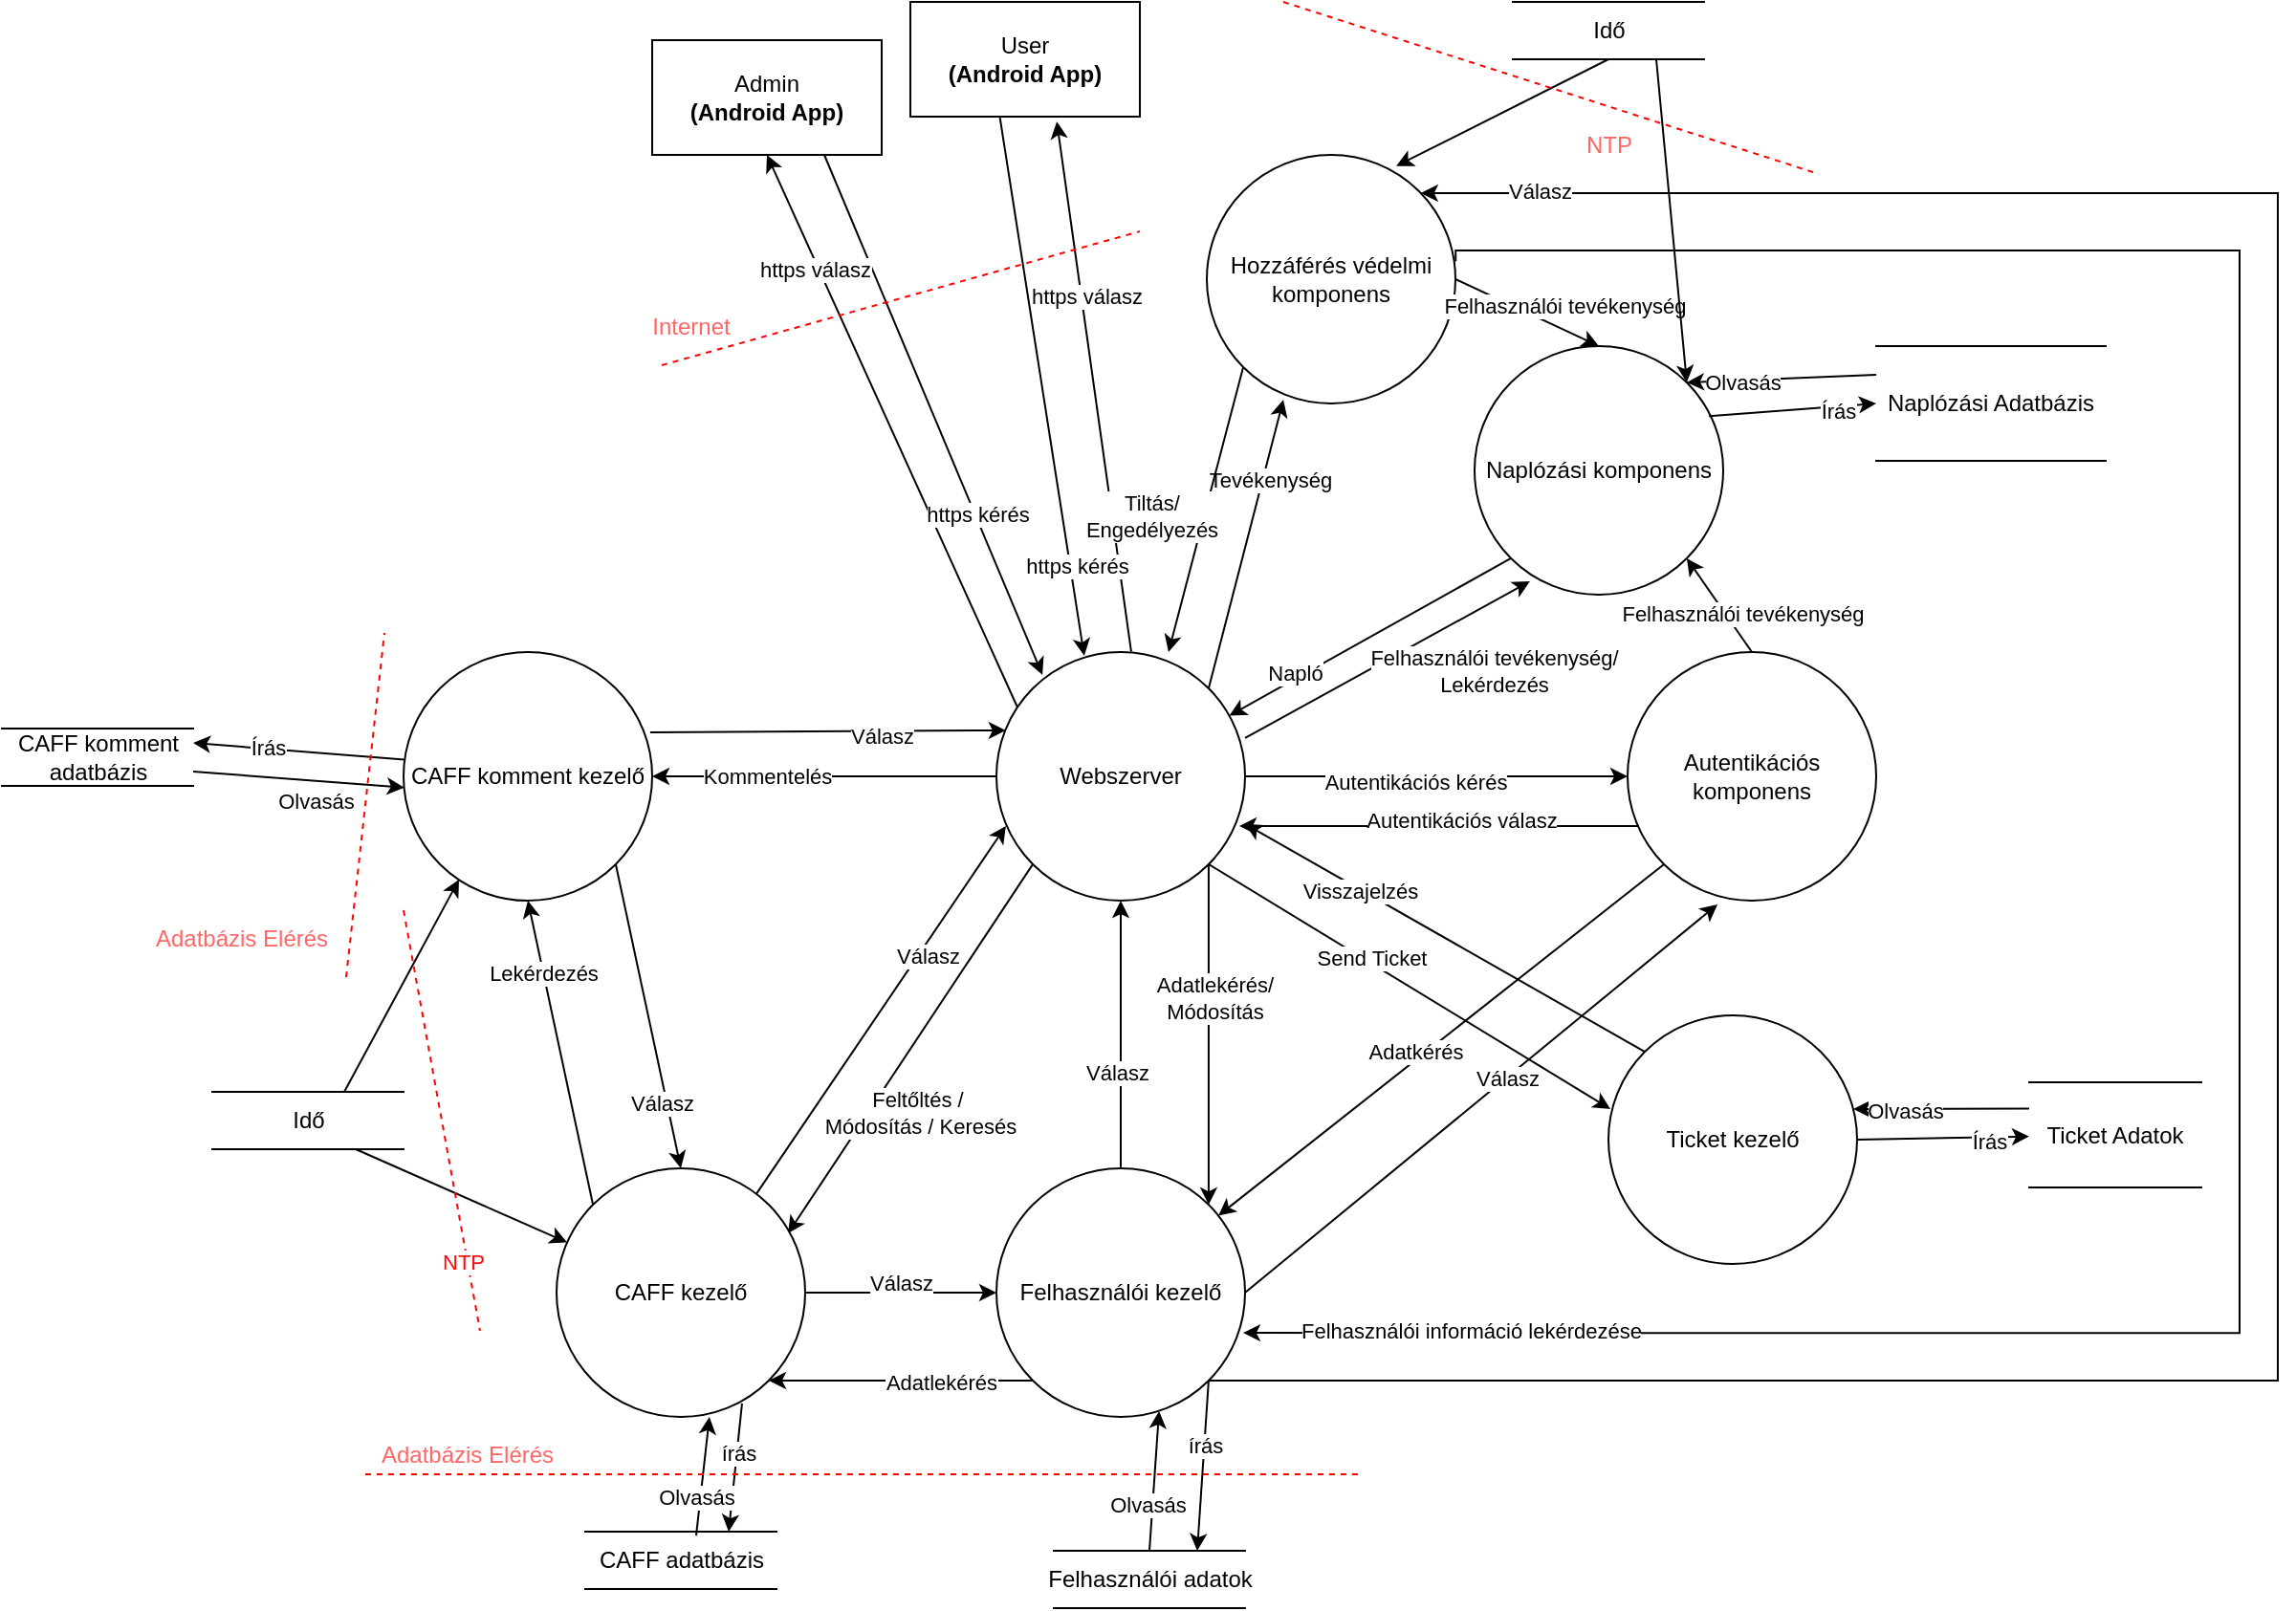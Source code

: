 <mxfile version="15.4.0" type="device"><diagram id="IFBYuZUNPcjfWti_WkDj" name="Page-1"><mxGraphModel dx="2128" dy="948" grid="1" gridSize="10" guides="1" tooltips="1" connect="1" arrows="1" fold="1" page="1" pageScale="1" pageWidth="850" pageHeight="1100" math="0" shadow="0"><root><mxCell id="0"/><mxCell id="1" parent="0"/><mxCell id="J7JNrw2_By-zTshvyxj5-1" style="edgeStyle=orthogonalEdgeStyle;rounded=0;orthogonalLoop=1;jettySize=auto;html=1;entryX=0.992;entryY=0.662;entryDx=0;entryDy=0;entryPerimeter=0;exitX=1.001;exitY=0.428;exitDx=0;exitDy=0;exitPerimeter=0;" parent="1" source="QOVZkxI64tLgVwKB824h-53" target="QOVZkxI64tLgVwKB824h-16" edge="1"><mxGeometry relative="1" as="geometry"><Array as="points"><mxPoint x="610" y="170"/><mxPoint x="1020" y="170"/><mxPoint x="1020" y="736"/></Array></mxGeometry></mxCell><mxCell id="J7JNrw2_By-zTshvyxj5-2" value="Felhasználói információ lekérdezése" style="edgeLabel;html=1;align=center;verticalAlign=middle;resizable=0;points=[];" parent="J7JNrw2_By-zTshvyxj5-1" vertex="1" connectable="0"><mxGeometry x="0.89" y="-1" relative="1" as="geometry"><mxPoint x="36" as="offset"/></mxGeometry></mxCell><mxCell id="QOVZkxI64tLgVwKB824h-53" value="Hozzáférés védelmi komponens" style="ellipse;whiteSpace=wrap;html=1;aspect=fixed;" parent="1" vertex="1"><mxGeometry x="480" y="120" width="130" height="130" as="geometry"/></mxCell><mxCell id="QOVZkxI64tLgVwKB824h-3" style="rounded=0;orthogonalLoop=1;jettySize=auto;html=1;exitX=0.39;exitY=1.005;exitDx=0;exitDy=0;exitPerimeter=0;entryX=0.353;entryY=0.015;entryDx=0;entryDy=0;entryPerimeter=0;" parent="1" source="QOVZkxI64tLgVwKB824h-2" target="QOVZkxI64tLgVwKB824h-1" edge="1"><mxGeometry relative="1" as="geometry"><mxPoint x="350" y="270" as="targetPoint"/></mxGeometry></mxCell><mxCell id="QOVZkxI64tLgVwKB824h-12" style="edgeStyle=none;rounded=0;orthogonalLoop=1;jettySize=auto;html=1;exitX=1;exitY=0.5;exitDx=0;exitDy=0;entryX=0;entryY=0.5;entryDx=0;entryDy=0;" parent="1" source="QOVZkxI64tLgVwKB824h-1" target="QOVZkxI64tLgVwKB824h-11" edge="1"><mxGeometry relative="1" as="geometry"/></mxCell><mxCell id="QOVZkxI64tLgVwKB824h-13" value="Autentikációs kérés" style="edgeLabel;html=1;align=center;verticalAlign=middle;resizable=0;points=[];" parent="QOVZkxI64tLgVwKB824h-12" vertex="1" connectable="0"><mxGeometry x="-0.109" y="-3" relative="1" as="geometry"><mxPoint as="offset"/></mxGeometry></mxCell><mxCell id="QOVZkxI64tLgVwKB824h-22" style="edgeStyle=none;rounded=0;orthogonalLoop=1;jettySize=auto;html=1;exitX=1;exitY=1;exitDx=0;exitDy=0;entryX=1;entryY=0;entryDx=0;entryDy=0;" parent="1" source="QOVZkxI64tLgVwKB824h-1" target="QOVZkxI64tLgVwKB824h-16" edge="1"><mxGeometry relative="1" as="geometry"/></mxCell><mxCell id="QOVZkxI64tLgVwKB824h-23" value="Adatlekérés/&lt;br&gt;Módosítás" style="edgeLabel;html=1;align=center;verticalAlign=middle;resizable=0;points=[];" parent="QOVZkxI64tLgVwKB824h-22" vertex="1" connectable="0"><mxGeometry x="-0.213" y="3" relative="1" as="geometry"><mxPoint as="offset"/></mxGeometry></mxCell><mxCell id="QOVZkxI64tLgVwKB824h-41" style="edgeStyle=none;rounded=0;orthogonalLoop=1;jettySize=auto;html=1;exitX=0;exitY=1;exitDx=0;exitDy=0;entryX=0.931;entryY=0.262;entryDx=0;entryDy=0;entryPerimeter=0;" parent="1" source="QOVZkxI64tLgVwKB824h-1" target="QOVZkxI64tLgVwKB824h-31" edge="1"><mxGeometry relative="1" as="geometry"/></mxCell><mxCell id="QOVZkxI64tLgVwKB824h-42" value="Feltőltés /&amp;nbsp;&lt;br&gt;Módosítás / Keresés" style="edgeLabel;html=1;align=center;verticalAlign=middle;resizable=0;points=[];" parent="QOVZkxI64tLgVwKB824h-41" vertex="1" connectable="0"><mxGeometry x="0.204" y="1" relative="1" as="geometry"><mxPoint x="17" y="13" as="offset"/></mxGeometry></mxCell><mxCell id="QOVZkxI64tLgVwKB824h-49" style="edgeStyle=none;rounded=0;orthogonalLoop=1;jettySize=auto;html=1;exitX=0;exitY=0.5;exitDx=0;exitDy=0;entryX=1;entryY=0.5;entryDx=0;entryDy=0;" parent="1" source="QOVZkxI64tLgVwKB824h-1" target="QOVZkxI64tLgVwKB824h-17" edge="1"><mxGeometry relative="1" as="geometry"/></mxCell><mxCell id="QOVZkxI64tLgVwKB824h-50" value="Kommentelés" style="edgeLabel;html=1;align=center;verticalAlign=middle;resizable=0;points=[];" parent="QOVZkxI64tLgVwKB824h-49" vertex="1" connectable="0"><mxGeometry x="0.489" relative="1" as="geometry"><mxPoint x="14" as="offset"/></mxGeometry></mxCell><mxCell id="QOVZkxI64tLgVwKB824h-56" style="edgeStyle=none;rounded=0;orthogonalLoop=1;jettySize=auto;html=1;exitX=1;exitY=0;exitDx=0;exitDy=0;entryX=0.308;entryY=0.985;entryDx=0;entryDy=0;entryPerimeter=0;" parent="1" source="QOVZkxI64tLgVwKB824h-1" target="QOVZkxI64tLgVwKB824h-53" edge="1"><mxGeometry relative="1" as="geometry"/></mxCell><mxCell id="QOVZkxI64tLgVwKB824h-57" value="Tevékenység" style="edgeLabel;html=1;align=center;verticalAlign=middle;resizable=0;points=[];" parent="QOVZkxI64tLgVwKB824h-56" vertex="1" connectable="0"><mxGeometry x="0.463" y="-3" relative="1" as="geometry"><mxPoint as="offset"/></mxGeometry></mxCell><mxCell id="QOVZkxI64tLgVwKB824h-62" style="edgeStyle=none;rounded=0;orthogonalLoop=1;jettySize=auto;html=1;exitX=1;exitY=0.346;exitDx=0;exitDy=0;entryX=0.223;entryY=0.946;entryDx=0;entryDy=0;entryPerimeter=0;exitPerimeter=0;" parent="1" source="QOVZkxI64tLgVwKB824h-1" target="QOVZkxI64tLgVwKB824h-58" edge="1"><mxGeometry relative="1" as="geometry"/></mxCell><mxCell id="QOVZkxI64tLgVwKB824h-65" value="Felhasználói tevékenység/&lt;br&gt;Lekérdezés" style="edgeLabel;html=1;align=center;verticalAlign=middle;resizable=0;points=[];" parent="QOVZkxI64tLgVwKB824h-62" vertex="1" connectable="0"><mxGeometry x="0.409" y="-2" relative="1" as="geometry"><mxPoint x="24" y="21" as="offset"/></mxGeometry></mxCell><mxCell id="Wkg212rhwZLfaZAxe1Qc-3" style="edgeStyle=none;rounded=0;orthogonalLoop=1;jettySize=auto;html=1;exitX=1;exitY=1;exitDx=0;exitDy=0;entryX=0.008;entryY=0.377;entryDx=0;entryDy=0;entryPerimeter=0;" parent="1" source="QOVZkxI64tLgVwKB824h-1" target="Wkg212rhwZLfaZAxe1Qc-1" edge="1"><mxGeometry relative="1" as="geometry"/></mxCell><mxCell id="Wkg212rhwZLfaZAxe1Qc-5" value="Send Ticket" style="edgeLabel;html=1;align=center;verticalAlign=middle;resizable=0;points=[];" parent="Wkg212rhwZLfaZAxe1Qc-3" vertex="1" connectable="0"><mxGeometry x="-0.208" y="2" relative="1" as="geometry"><mxPoint as="offset"/></mxGeometry></mxCell><mxCell id="QOVZkxI64tLgVwKB824h-1" value="Webszerver" style="ellipse;whiteSpace=wrap;html=1;aspect=fixed;" parent="1" vertex="1"><mxGeometry x="370" y="380" width="130" height="130" as="geometry"/></mxCell><mxCell id="QOVZkxI64tLgVwKB824h-5" value="https kérés" style="rounded=0;orthogonalLoop=1;jettySize=auto;html=1;exitX=0.542;exitY=-0.002;exitDx=0;exitDy=0;entryX=0.638;entryY=1.043;entryDx=0;entryDy=0;entryPerimeter=0;exitPerimeter=0;" parent="1" source="QOVZkxI64tLgVwKB824h-1" target="QOVZkxI64tLgVwKB824h-2" edge="1"><mxGeometry x="-0.652" y="22" relative="1" as="geometry"><mxPoint as="offset"/></mxGeometry></mxCell><mxCell id="bzc3JQYxFaE8Q-Ks-E07-1" value="https válasz" style="edgeLabel;html=1;align=center;verticalAlign=middle;resizable=0;points=[];" parent="QOVZkxI64tLgVwKB824h-5" vertex="1" connectable="0"><mxGeometry x="0.288" y="-1" relative="1" as="geometry"><mxPoint y="-8" as="offset"/></mxGeometry></mxCell><mxCell id="QOVZkxI64tLgVwKB824h-2" value="User&lt;br&gt;&lt;b&gt;(Android App)&lt;/b&gt;" style="rounded=0;whiteSpace=wrap;html=1;" parent="1" vertex="1"><mxGeometry x="325" y="40" width="120" height="60" as="geometry"/></mxCell><mxCell id="QOVZkxI64tLgVwKB824h-7" style="edgeStyle=none;rounded=0;orthogonalLoop=1;jettySize=auto;html=1;exitX=0.75;exitY=1;exitDx=0;exitDy=0;entryX=0.185;entryY=0.092;entryDx=0;entryDy=0;entryPerimeter=0;" parent="1" source="QOVZkxI64tLgVwKB824h-6" target="QOVZkxI64tLgVwKB824h-1" edge="1"><mxGeometry relative="1" as="geometry"/></mxCell><mxCell id="QOVZkxI64tLgVwKB824h-8" value="https kérés" style="edgeStyle=none;rounded=0;orthogonalLoop=1;jettySize=auto;html=1;entryX=0.5;entryY=1;entryDx=0;entryDy=0;exitX=0.085;exitY=0.223;exitDx=0;exitDy=0;exitPerimeter=0;" parent="1" source="QOVZkxI64tLgVwKB824h-1" target="QOVZkxI64tLgVwKB824h-6" edge="1"><mxGeometry x="-0.363" y="-23" relative="1" as="geometry"><mxPoint x="340" y="320" as="sourcePoint"/><Array as="points"/><mxPoint as="offset"/></mxGeometry></mxCell><mxCell id="bzc3JQYxFaE8Q-Ks-E07-3" value="https válasz" style="edgeLabel;html=1;align=center;verticalAlign=middle;resizable=0;points=[];" parent="QOVZkxI64tLgVwKB824h-8" vertex="1" connectable="0"><mxGeometry x="0.593" y="2" relative="1" as="geometry"><mxPoint as="offset"/></mxGeometry></mxCell><mxCell id="QOVZkxI64tLgVwKB824h-6" value="Admin&lt;br&gt;&lt;b&gt;(Android App)&lt;/b&gt;" style="rounded=0;whiteSpace=wrap;html=1;" parent="1" vertex="1"><mxGeometry x="190" y="60" width="120" height="60" as="geometry"/></mxCell><mxCell id="QOVZkxI64tLgVwKB824h-18" style="edgeStyle=none;rounded=0;orthogonalLoop=1;jettySize=auto;html=1;exitX=0;exitY=1;exitDx=0;exitDy=0;" parent="1" source="QOVZkxI64tLgVwKB824h-11" target="QOVZkxI64tLgVwKB824h-16" edge="1"><mxGeometry relative="1" as="geometry"/></mxCell><mxCell id="QOVZkxI64tLgVwKB824h-19" value="Adatkérés" style="edgeLabel;html=1;align=center;verticalAlign=middle;resizable=0;points=[];" parent="QOVZkxI64tLgVwKB824h-18" vertex="1" connectable="0"><mxGeometry x="0.097" y="-4" relative="1" as="geometry"><mxPoint as="offset"/></mxGeometry></mxCell><mxCell id="QOVZkxI64tLgVwKB824h-61" style="edgeStyle=none;rounded=0;orthogonalLoop=1;jettySize=auto;html=1;exitX=0.5;exitY=0;exitDx=0;exitDy=0;entryX=1;entryY=1;entryDx=0;entryDy=0;" parent="1" source="QOVZkxI64tLgVwKB824h-11" target="QOVZkxI64tLgVwKB824h-58" edge="1"><mxGeometry relative="1" as="geometry"/></mxCell><mxCell id="QOVZkxI64tLgVwKB824h-68" value="&lt;span style=&quot;color: rgba(0 , 0 , 0 , 0) ; font-family: monospace ; font-size: 0px ; background-color: rgb(248 , 249 , 250)&quot;&gt;%3CmxGraphModel%3E%3Croot%3E%3CmxCell%20id%3D%220%22%2F%3E%3CmxCell%20id%3D%221%22%20parent%3D%220%22%2F%3E%3CmxCell%20id%3D%222%22%20value%3D%22Felhaszn%C3%A1l%C3%B3i%20tev%C3%A9kenys%C3%A9g%2F%22%20style%3D%22edgeLabel%3Bhtml%3D1%3Balign%3Dcenter%3BverticalAlign%3Dmiddle%3Bresizable%3D0%3Bpoints%3D%5B%5D%3B%22%20vertex%3D%221%22%20connectable%3D%220%22%20parent%3D%221%22%3E%3CmxGeometry%20x%3D%22670.071%22%20y%3D%22200.442%22%20as%3D%22geometry%22%2F%3E%3C%2FmxCell%3E%3C%2Froot%3E%3C%2FmxGraphModel%3E&lt;/span&gt;&lt;span style=&quot;color: rgba(0 , 0 , 0 , 0) ; font-family: monospace ; font-size: 0px ; background-color: rgb(248 , 249 , 250)&quot;&gt;%3CmxGraphModel%3E%3Croot%3E%3CmxCell%20id%3D%220%22%2F%3E%3CmxCell%20id%3D%221%22%20parent%3D%220%22%2F%3E%3CmxCell%20id%3D%222%22%20value%3D%22Felhaszn%C3%A1l%C3%B3i%20tev%C3%A9kenys%C3%A9g%2F%22%20style%3D%22edgeLabel%3Bhtml%3D1%3Balign%3Dcenter%3BverticalAlign%3Dmiddle%3Bresizable%3D0%3Bpoints%3D%5B%5D%3B%22%20vertex%3D%221%22%20connectable%3D%220%22%20parent%3D%221%22%3E%3CmxGeometry%20x%3D%22670.071%22%20y%3D%22200.442%22%20as%3D%22geometry%22%2F%3E%3C%2FmxCell%3E%3C%2Froot%3E%3C%2FmxGraphModel%3E&lt;/span&gt;" style="edgeLabel;html=1;align=center;verticalAlign=middle;resizable=0;points=[];" parent="QOVZkxI64tLgVwKB824h-61" vertex="1" connectable="0"><mxGeometry x="0.282" y="-1" relative="1" as="geometry"><mxPoint as="offset"/></mxGeometry></mxCell><mxCell id="QOVZkxI64tLgVwKB824h-69" value="Felhasználói tevékenység" style="edgeLabel;html=1;align=center;verticalAlign=middle;resizable=0;points=[];" parent="QOVZkxI64tLgVwKB824h-61" vertex="1" connectable="0"><mxGeometry x="0.19" relative="1" as="geometry"><mxPoint x="15" y="9" as="offset"/></mxGeometry></mxCell><mxCell id="QOVZkxI64tLgVwKB824h-11" value="Autentikációs komponens" style="ellipse;whiteSpace=wrap;html=1;aspect=fixed;" parent="1" vertex="1"><mxGeometry x="700" y="380" width="130" height="130" as="geometry"/></mxCell><mxCell id="QOVZkxI64tLgVwKB824h-14" style="edgeStyle=none;rounded=0;orthogonalLoop=1;jettySize=auto;html=1;exitX=0.046;exitY=0.7;exitDx=0;exitDy=0;entryX=0.977;entryY=0.7;entryDx=0;entryDy=0;exitPerimeter=0;entryPerimeter=0;" parent="1" source="QOVZkxI64tLgVwKB824h-11" target="QOVZkxI64tLgVwKB824h-1" edge="1"><mxGeometry relative="1" as="geometry"><mxPoint x="470.002" y="508.998" as="sourcePoint"/><mxPoint x="708.078" y="508.998" as="targetPoint"/></mxGeometry></mxCell><mxCell id="QOVZkxI64tLgVwKB824h-15" value="Autentikációs válasz" style="edgeLabel;html=1;align=center;verticalAlign=middle;resizable=0;points=[];" parent="QOVZkxI64tLgVwKB824h-14" vertex="1" connectable="0"><mxGeometry x="-0.109" y="-3" relative="1" as="geometry"><mxPoint as="offset"/></mxGeometry></mxCell><mxCell id="QOVZkxI64tLgVwKB824h-20" style="edgeStyle=none;rounded=0;orthogonalLoop=1;jettySize=auto;html=1;exitX=1;exitY=0.5;exitDx=0;exitDy=0;entryX=0.362;entryY=1.015;entryDx=0;entryDy=0;entryPerimeter=0;" parent="1" source="QOVZkxI64tLgVwKB824h-16" target="QOVZkxI64tLgVwKB824h-11" edge="1"><mxGeometry relative="1" as="geometry"/></mxCell><mxCell id="QOVZkxI64tLgVwKB824h-21" value="Válasz" style="edgeLabel;html=1;align=center;verticalAlign=middle;resizable=0;points=[];" parent="QOVZkxI64tLgVwKB824h-20" vertex="1" connectable="0"><mxGeometry x="0.107" relative="1" as="geometry"><mxPoint as="offset"/></mxGeometry></mxCell><mxCell id="QOVZkxI64tLgVwKB824h-24" style="edgeStyle=none;rounded=0;orthogonalLoop=1;jettySize=auto;html=1;exitX=0.5;exitY=0;exitDx=0;exitDy=0;entryX=0.5;entryY=1;entryDx=0;entryDy=0;" parent="1" source="QOVZkxI64tLgVwKB824h-16" target="QOVZkxI64tLgVwKB824h-1" edge="1"><mxGeometry relative="1" as="geometry"/></mxCell><mxCell id="QOVZkxI64tLgVwKB824h-25" value="Válasz" style="edgeLabel;html=1;align=center;verticalAlign=middle;resizable=0;points=[];" parent="QOVZkxI64tLgVwKB824h-24" vertex="1" connectable="0"><mxGeometry x="-0.286" y="2" relative="1" as="geometry"><mxPoint as="offset"/></mxGeometry></mxCell><mxCell id="QOVZkxI64tLgVwKB824h-27" style="edgeStyle=none;rounded=0;orthogonalLoop=1;jettySize=auto;html=1;exitX=1;exitY=1;exitDx=0;exitDy=0;entryX=0.75;entryY=0;entryDx=0;entryDy=0;" parent="1" source="QOVZkxI64tLgVwKB824h-16" target="QOVZkxI64tLgVwKB824h-26" edge="1"><mxGeometry relative="1" as="geometry"/></mxCell><mxCell id="QOVZkxI64tLgVwKB824h-29" value="írás" style="edgeLabel;html=1;align=center;verticalAlign=middle;resizable=0;points=[];" parent="QOVZkxI64tLgVwKB824h-27" vertex="1" connectable="0"><mxGeometry x="-0.236" relative="1" as="geometry"><mxPoint as="offset"/></mxGeometry></mxCell><mxCell id="QOVZkxI64tLgVwKB824h-39" style="edgeStyle=none;rounded=0;orthogonalLoop=1;jettySize=auto;html=1;exitX=0;exitY=1;exitDx=0;exitDy=0;entryX=1;entryY=1;entryDx=0;entryDy=0;" parent="1" source="QOVZkxI64tLgVwKB824h-16" target="QOVZkxI64tLgVwKB824h-31" edge="1"><mxGeometry relative="1" as="geometry"/></mxCell><mxCell id="QOVZkxI64tLgVwKB824h-40" value="Adatlekérés" style="edgeLabel;html=1;align=center;verticalAlign=middle;resizable=0;points=[];" parent="QOVZkxI64tLgVwKB824h-39" vertex="1" connectable="0"><mxGeometry x="-0.304" y="1" relative="1" as="geometry"><mxPoint as="offset"/></mxGeometry></mxCell><mxCell id="J7JNrw2_By-zTshvyxj5-4" style="edgeStyle=orthogonalEdgeStyle;rounded=0;orthogonalLoop=1;jettySize=auto;html=1;exitX=1;exitY=1;exitDx=0;exitDy=0;" parent="1" source="QOVZkxI64tLgVwKB824h-16" target="QOVZkxI64tLgVwKB824h-53" edge="1"><mxGeometry relative="1" as="geometry"><mxPoint x="620" y="130" as="targetPoint"/><Array as="points"><mxPoint x="1040" y="761"/><mxPoint x="1040" y="140"/></Array></mxGeometry></mxCell><mxCell id="J7JNrw2_By-zTshvyxj5-5" value="Válasz" style="edgeLabel;html=1;align=center;verticalAlign=middle;resizable=0;points=[];" parent="J7JNrw2_By-zTshvyxj5-4" vertex="1" connectable="0"><mxGeometry x="0.924" y="-1" relative="1" as="geometry"><mxPoint as="offset"/></mxGeometry></mxCell><mxCell id="QOVZkxI64tLgVwKB824h-16" value="Felhasználói kezelő" style="ellipse;whiteSpace=wrap;html=1;aspect=fixed;" parent="1" vertex="1"><mxGeometry x="370" y="650" width="130" height="130" as="geometry"/></mxCell><mxCell id="QOVZkxI64tLgVwKB824h-47" style="edgeStyle=none;rounded=0;orthogonalLoop=1;jettySize=auto;html=1;exitX=1;exitY=1;exitDx=0;exitDy=0;entryX=0.5;entryY=0;entryDx=0;entryDy=0;" parent="1" source="QOVZkxI64tLgVwKB824h-17" target="QOVZkxI64tLgVwKB824h-31" edge="1"><mxGeometry relative="1" as="geometry"/></mxCell><mxCell id="QOVZkxI64tLgVwKB824h-48" value="Válasz" style="edgeLabel;html=1;align=center;verticalAlign=middle;resizable=0;points=[];" parent="QOVZkxI64tLgVwKB824h-47" vertex="1" connectable="0"><mxGeometry x="0.56" y="-3" relative="1" as="geometry"><mxPoint as="offset"/></mxGeometry></mxCell><mxCell id="QOVZkxI64tLgVwKB824h-51" style="edgeStyle=none;rounded=0;orthogonalLoop=1;jettySize=auto;html=1;exitX=0.992;exitY=0.323;exitDx=0;exitDy=0;entryX=0.038;entryY=0.315;entryDx=0;entryDy=0;entryPerimeter=0;exitPerimeter=0;" parent="1" source="QOVZkxI64tLgVwKB824h-17" target="QOVZkxI64tLgVwKB824h-1" edge="1"><mxGeometry relative="1" as="geometry"/></mxCell><mxCell id="QOVZkxI64tLgVwKB824h-52" value="Válasz" style="edgeLabel;html=1;align=center;verticalAlign=middle;resizable=0;points=[];" parent="QOVZkxI64tLgVwKB824h-51" vertex="1" connectable="0"><mxGeometry x="-0.422" y="-2" relative="1" as="geometry"><mxPoint x="67" as="offset"/></mxGeometry></mxCell><mxCell id="QOVZkxI64tLgVwKB824h-78" style="rounded=0;orthogonalLoop=1;jettySize=auto;html=1;exitX=0.003;exitY=0.433;exitDx=0;exitDy=0;entryX=1;entryY=0.25;entryDx=0;entryDy=0;strokeColor=#000000;exitPerimeter=0;" parent="1" source="QOVZkxI64tLgVwKB824h-17" target="QOVZkxI64tLgVwKB824h-77" edge="1"><mxGeometry relative="1" as="geometry"/></mxCell><mxCell id="QOVZkxI64tLgVwKB824h-80" value="Írás" style="edgeLabel;html=1;align=center;verticalAlign=middle;resizable=0;points=[];" parent="QOVZkxI64tLgVwKB824h-78" vertex="1" connectable="0"><mxGeometry x="0.301" y="-1" relative="1" as="geometry"><mxPoint as="offset"/></mxGeometry></mxCell><mxCell id="QOVZkxI64tLgVwKB824h-17" value="CAFF komment kezelő" style="ellipse;whiteSpace=wrap;html=1;aspect=fixed;" parent="1" vertex="1"><mxGeometry x="60" y="380" width="130" height="130" as="geometry"/></mxCell><mxCell id="QOVZkxI64tLgVwKB824h-28" style="edgeStyle=none;rounded=0;orthogonalLoop=1;jettySize=auto;html=1;exitX=0.5;exitY=0;exitDx=0;exitDy=0;entryX=0.654;entryY=0.977;entryDx=0;entryDy=0;entryPerimeter=0;" parent="1" source="QOVZkxI64tLgVwKB824h-26" target="QOVZkxI64tLgVwKB824h-16" edge="1"><mxGeometry relative="1" as="geometry"/></mxCell><mxCell id="QOVZkxI64tLgVwKB824h-30" value="Olvasás" style="edgeLabel;html=1;align=center;verticalAlign=middle;resizable=0;points=[];" parent="QOVZkxI64tLgVwKB824h-28" vertex="1" connectable="0"><mxGeometry x="-0.347" y="3" relative="1" as="geometry"><mxPoint as="offset"/></mxGeometry></mxCell><mxCell id="QOVZkxI64tLgVwKB824h-26" value="Felhasználói adatok" style="html=1;dashed=0;whitespace=wrap;shape=partialRectangle;right=0;left=0;" parent="1" vertex="1"><mxGeometry x="400" y="850" width="100" height="30" as="geometry"/></mxCell><mxCell id="QOVZkxI64tLgVwKB824h-37" style="edgeStyle=none;rounded=0;orthogonalLoop=1;jettySize=auto;html=1;exitX=1;exitY=0.5;exitDx=0;exitDy=0;entryX=0;entryY=0.5;entryDx=0;entryDy=0;" parent="1" source="QOVZkxI64tLgVwKB824h-31" target="QOVZkxI64tLgVwKB824h-16" edge="1"><mxGeometry relative="1" as="geometry"/></mxCell><mxCell id="QOVZkxI64tLgVwKB824h-38" value="Válasz" style="edgeLabel;html=1;align=center;verticalAlign=middle;resizable=0;points=[];" parent="QOVZkxI64tLgVwKB824h-37" vertex="1" connectable="0"><mxGeometry x="-0.32" y="-2" relative="1" as="geometry"><mxPoint x="16" y="-7" as="offset"/></mxGeometry></mxCell><mxCell id="QOVZkxI64tLgVwKB824h-43" style="edgeStyle=none;rounded=0;orthogonalLoop=1;jettySize=auto;html=1;exitX=0.8;exitY=0.108;exitDx=0;exitDy=0;entryX=0.038;entryY=0.7;entryDx=0;entryDy=0;exitPerimeter=0;entryPerimeter=0;" parent="1" source="QOVZkxI64tLgVwKB824h-31" target="QOVZkxI64tLgVwKB824h-1" edge="1"><mxGeometry relative="1" as="geometry"/></mxCell><mxCell id="QOVZkxI64tLgVwKB824h-44" value="Válasz" style="edgeLabel;html=1;align=center;verticalAlign=middle;resizable=0;points=[];" parent="QOVZkxI64tLgVwKB824h-43" vertex="1" connectable="0"><mxGeometry x="0.321" y="-4" relative="1" as="geometry"><mxPoint as="offset"/></mxGeometry></mxCell><mxCell id="QOVZkxI64tLgVwKB824h-45" style="edgeStyle=none;rounded=0;orthogonalLoop=1;jettySize=auto;html=1;exitX=0;exitY=0;exitDx=0;exitDy=0;entryX=0.5;entryY=1;entryDx=0;entryDy=0;" parent="1" source="QOVZkxI64tLgVwKB824h-31" target="QOVZkxI64tLgVwKB824h-17" edge="1"><mxGeometry relative="1" as="geometry"/></mxCell><mxCell id="QOVZkxI64tLgVwKB824h-46" value="Lekérdezés" style="edgeLabel;html=1;align=center;verticalAlign=middle;resizable=0;points=[];" parent="QOVZkxI64tLgVwKB824h-45" vertex="1" connectable="0"><mxGeometry x="0.526" relative="1" as="geometry"><mxPoint as="offset"/></mxGeometry></mxCell><mxCell id="QOVZkxI64tLgVwKB824h-31" value="CAFF kezelő" style="ellipse;whiteSpace=wrap;html=1;aspect=fixed;" parent="1" vertex="1"><mxGeometry x="140" y="650" width="130" height="130" as="geometry"/></mxCell><mxCell id="QOVZkxI64tLgVwKB824h-32" value="CAFF adatbázis" style="html=1;dashed=0;whitespace=wrap;shape=partialRectangle;right=0;left=0;" parent="1" vertex="1"><mxGeometry x="155" y="840" width="100" height="30" as="geometry"/></mxCell><mxCell id="QOVZkxI64tLgVwKB824h-33" style="edgeStyle=none;rounded=0;orthogonalLoop=1;jettySize=auto;html=1;exitX=0.746;exitY=0.946;exitDx=0;exitDy=0;entryX=0.75;entryY=0;entryDx=0;entryDy=0;exitPerimeter=0;" parent="1" source="QOVZkxI64tLgVwKB824h-31" target="QOVZkxI64tLgVwKB824h-32" edge="1"><mxGeometry relative="1" as="geometry"><mxPoint x="315.962" y="770.002" as="sourcePoint"/><mxPoint x="310" y="859.04" as="targetPoint"/></mxGeometry></mxCell><mxCell id="QOVZkxI64tLgVwKB824h-34" value="írás" style="edgeLabel;html=1;align=center;verticalAlign=middle;resizable=0;points=[];" parent="QOVZkxI64tLgVwKB824h-33" vertex="1" connectable="0"><mxGeometry x="-0.236" relative="1" as="geometry"><mxPoint as="offset"/></mxGeometry></mxCell><mxCell id="QOVZkxI64tLgVwKB824h-35" style="edgeStyle=none;rounded=0;orthogonalLoop=1;jettySize=auto;html=1;exitX=0.58;exitY=0.067;exitDx=0;exitDy=0;entryX=0.615;entryY=1;entryDx=0;entryDy=0;entryPerimeter=0;exitPerimeter=0;" parent="1" source="QOVZkxI64tLgVwKB824h-32" target="QOVZkxI64tLgVwKB824h-31" edge="1"><mxGeometry relative="1" as="geometry"><mxPoint x="200" y="850" as="sourcePoint"/><mxPoint x="205.02" y="777.01" as="targetPoint"/></mxGeometry></mxCell><mxCell id="QOVZkxI64tLgVwKB824h-36" value="Olvasás" style="edgeLabel;html=1;align=center;verticalAlign=middle;resizable=0;points=[];" parent="QOVZkxI64tLgVwKB824h-35" vertex="1" connectable="0"><mxGeometry x="-0.347" y="3" relative="1" as="geometry"><mxPoint as="offset"/></mxGeometry></mxCell><mxCell id="QOVZkxI64tLgVwKB824h-54" style="edgeStyle=none;rounded=0;orthogonalLoop=1;jettySize=auto;html=1;exitX=0;exitY=1;exitDx=0;exitDy=0;entryX=0.692;entryY=0;entryDx=0;entryDy=0;entryPerimeter=0;" parent="1" source="QOVZkxI64tLgVwKB824h-53" target="QOVZkxI64tLgVwKB824h-1" edge="1"><mxGeometry relative="1" as="geometry"/></mxCell><mxCell id="QOVZkxI64tLgVwKB824h-55" value="Tiltás/&lt;br&gt;Engedélyezés" style="edgeLabel;html=1;align=center;verticalAlign=middle;resizable=0;points=[];" parent="QOVZkxI64tLgVwKB824h-54" vertex="1" connectable="0"><mxGeometry x="-0.177" y="1" relative="1" as="geometry"><mxPoint x="-33" y="16" as="offset"/></mxGeometry></mxCell><mxCell id="QOVZkxI64tLgVwKB824h-60" style="edgeStyle=none;rounded=0;orthogonalLoop=1;jettySize=auto;html=1;exitX=1;exitY=0.5;exitDx=0;exitDy=0;entryX=0.5;entryY=0;entryDx=0;entryDy=0;" parent="1" source="QOVZkxI64tLgVwKB824h-53" target="QOVZkxI64tLgVwKB824h-58" edge="1"><mxGeometry relative="1" as="geometry"><Array as="points"/></mxGeometry></mxCell><mxCell id="QOVZkxI64tLgVwKB824h-66" value="Felhasználói tevékenység" style="edgeLabel;html=1;align=center;verticalAlign=middle;resizable=0;points=[];" parent="QOVZkxI64tLgVwKB824h-60" vertex="1" connectable="0"><mxGeometry x="0.362" y="-1" relative="1" as="geometry"><mxPoint x="6" y="-11" as="offset"/></mxGeometry></mxCell><mxCell id="QOVZkxI64tLgVwKB824h-63" style="edgeStyle=none;rounded=0;orthogonalLoop=1;jettySize=auto;html=1;exitX=0;exitY=1;exitDx=0;exitDy=0;" parent="1" source="QOVZkxI64tLgVwKB824h-58" target="QOVZkxI64tLgVwKB824h-1" edge="1"><mxGeometry relative="1" as="geometry"/></mxCell><mxCell id="QOVZkxI64tLgVwKB824h-64" value="Napló" style="edgeLabel;html=1;align=center;verticalAlign=middle;resizable=0;points=[];" parent="QOVZkxI64tLgVwKB824h-63" vertex="1" connectable="0"><mxGeometry x="0.517" y="-3" relative="1" as="geometry"><mxPoint as="offset"/></mxGeometry></mxCell><mxCell id="QOVZkxI64tLgVwKB824h-58" value="Naplózási komponens" style="ellipse;whiteSpace=wrap;html=1;aspect=fixed;" parent="1" vertex="1"><mxGeometry x="620" y="220" width="130" height="130" as="geometry"/></mxCell><mxCell id="QOVZkxI64tLgVwKB824h-71" style="edgeStyle=none;rounded=0;orthogonalLoop=1;jettySize=auto;html=1;exitX=0.5;exitY=1;exitDx=0;exitDy=0;entryX=0.762;entryY=0.045;entryDx=0;entryDy=0;entryPerimeter=0;" parent="1" source="QOVZkxI64tLgVwKB824h-70" target="QOVZkxI64tLgVwKB824h-53" edge="1"><mxGeometry relative="1" as="geometry"/></mxCell><mxCell id="QOVZkxI64tLgVwKB824h-73" style="edgeStyle=none;rounded=0;orthogonalLoop=1;jettySize=auto;html=1;exitX=0.75;exitY=1;exitDx=0;exitDy=0;entryX=1;entryY=0;entryDx=0;entryDy=0;" parent="1" source="QOVZkxI64tLgVwKB824h-70" target="QOVZkxI64tLgVwKB824h-58" edge="1"><mxGeometry relative="1" as="geometry"/></mxCell><mxCell id="QOVZkxI64tLgVwKB824h-70" value="Idő" style="html=1;dashed=0;whitespace=wrap;shape=partialRectangle;right=0;left=0;" parent="1" vertex="1"><mxGeometry x="640" y="40" width="100" height="30" as="geometry"/></mxCell><mxCell id="QOVZkxI64tLgVwKB824h-75" value="" style="endArrow=none;dashed=1;html=1;rounded=0;fillColor=#f8cecc;strokeColor=#FF0000;" parent="1" edge="1"><mxGeometry width="50" height="50" relative="1" as="geometry"><mxPoint x="520" y="40" as="sourcePoint"/><mxPoint x="800" y="130" as="targetPoint"/></mxGeometry></mxCell><mxCell id="QOVZkxI64tLgVwKB824h-76" value="&lt;font color=&quot;#ff6666&quot;&gt;NTP&lt;/font&gt;" style="text;html=1;align=center;verticalAlign=middle;resizable=0;points=[];autosize=1;strokeColor=none;fillColor=none;" parent="1" vertex="1"><mxGeometry x="670" y="105" width="40" height="20" as="geometry"/></mxCell><mxCell id="QOVZkxI64tLgVwKB824h-79" style="edgeStyle=none;rounded=0;orthogonalLoop=1;jettySize=auto;html=1;exitX=1;exitY=0.75;exitDx=0;exitDy=0;entryX=0.003;entryY=0.545;entryDx=0;entryDy=0;entryPerimeter=0;strokeColor=#000000;" parent="1" source="QOVZkxI64tLgVwKB824h-77" target="QOVZkxI64tLgVwKB824h-17" edge="1"><mxGeometry relative="1" as="geometry"/></mxCell><mxCell id="QOVZkxI64tLgVwKB824h-81" value="Olvasás" style="edgeLabel;html=1;align=center;verticalAlign=middle;resizable=0;points=[];" parent="QOVZkxI64tLgVwKB824h-79" vertex="1" connectable="0"><mxGeometry x="0.404" y="-2" relative="1" as="geometry"><mxPoint x="-13" y="7" as="offset"/></mxGeometry></mxCell><mxCell id="QOVZkxI64tLgVwKB824h-77" value="CAFF komment &lt;br&gt;adatbázis" style="html=1;dashed=0;whitespace=wrap;shape=partialRectangle;right=0;left=0;" parent="1" vertex="1"><mxGeometry x="-150" y="420" width="100" height="30" as="geometry"/></mxCell><mxCell id="QOVZkxI64tLgVwKB824h-83" value="" style="endArrow=none;dashed=1;html=1;rounded=0;fillColor=#f8cecc;strokeColor=#FF0000;" parent="1" edge="1"><mxGeometry width="50" height="50" relative="1" as="geometry"><mxPoint x="195" y="230" as="sourcePoint"/><mxPoint x="445" y="160" as="targetPoint"/></mxGeometry></mxCell><mxCell id="QOVZkxI64tLgVwKB824h-84" value="&lt;font color=&quot;#ff6666&quot;&gt;Internet&lt;/font&gt;" style="text;html=1;align=center;verticalAlign=middle;resizable=0;points=[];autosize=1;strokeColor=none;fillColor=none;" parent="1" vertex="1"><mxGeometry x="180" y="200" width="60" height="20" as="geometry"/></mxCell><mxCell id="QOVZkxI64tLgVwKB824h-85" value="" style="endArrow=none;dashed=1;html=1;rounded=0;fillColor=#f8cecc;strokeColor=#FF0000;" parent="1" edge="1"><mxGeometry width="50" height="50" relative="1" as="geometry"><mxPoint x="40" y="810" as="sourcePoint"/><mxPoint x="560" y="810" as="targetPoint"/></mxGeometry></mxCell><mxCell id="QOVZkxI64tLgVwKB824h-86" value="&lt;font color=&quot;#ff6666&quot;&gt;Adatbázis Elérés&lt;/font&gt;" style="text;html=1;align=center;verticalAlign=middle;resizable=0;points=[];autosize=1;strokeColor=none;fillColor=none;" parent="1" vertex="1"><mxGeometry x="37.5" y="790" width="110" height="20" as="geometry"/></mxCell><mxCell id="QOVZkxI64tLgVwKB824h-87" value="&lt;font color=&quot;#ff6666&quot;&gt;Adatbázis Elérés&lt;/font&gt;" style="text;html=1;align=center;verticalAlign=middle;resizable=0;points=[];autosize=1;strokeColor=none;fillColor=none;" parent="1" vertex="1"><mxGeometry x="-80" y="520" width="110" height="20" as="geometry"/></mxCell><mxCell id="QOVZkxI64tLgVwKB824h-88" value="" style="endArrow=none;dashed=1;html=1;rounded=0;fillColor=#f8cecc;strokeColor=#FF0000;" parent="1" edge="1"><mxGeometry width="50" height="50" relative="1" as="geometry"><mxPoint x="30" y="550" as="sourcePoint"/><mxPoint x="50" y="370" as="targetPoint"/></mxGeometry></mxCell><mxCell id="bzc3JQYxFaE8Q-Ks-E07-5" style="rounded=0;orthogonalLoop=1;jettySize=auto;html=1;exitX=0.69;exitY=0;exitDx=0;exitDy=0;entryX=0.223;entryY=0.915;entryDx=0;entryDy=0;entryPerimeter=0;exitPerimeter=0;" parent="1" source="bzc3JQYxFaE8Q-Ks-E07-4" target="QOVZkxI64tLgVwKB824h-17" edge="1"><mxGeometry relative="1" as="geometry"/></mxCell><mxCell id="bzc3JQYxFaE8Q-Ks-E07-6" style="edgeStyle=none;rounded=0;orthogonalLoop=1;jettySize=auto;html=1;exitX=0.75;exitY=1;exitDx=0;exitDy=0;" parent="1" source="bzc3JQYxFaE8Q-Ks-E07-4" target="QOVZkxI64tLgVwKB824h-31" edge="1"><mxGeometry relative="1" as="geometry"/></mxCell><mxCell id="bzc3JQYxFaE8Q-Ks-E07-4" value="Idő" style="html=1;dashed=0;whitespace=wrap;shape=partialRectangle;right=0;left=0;" parent="1" vertex="1"><mxGeometry x="-40" y="610" width="100" height="30" as="geometry"/></mxCell><mxCell id="bzc3JQYxFaE8Q-Ks-E07-7" value="" style="endArrow=none;dashed=1;html=1;rounded=0;fillColor=#f8cecc;strokeColor=#FF0000;fontColor=#FF0808;" parent="1" edge="1"><mxGeometry width="50" height="50" relative="1" as="geometry"><mxPoint x="60" y="515" as="sourcePoint"/><mxPoint x="100" y="735" as="targetPoint"/></mxGeometry></mxCell><mxCell id="bzc3JQYxFaE8Q-Ks-E07-8" value="NTP" style="edgeLabel;html=1;align=center;verticalAlign=middle;resizable=0;points=[];fontColor=#FF0808;" parent="bzc3JQYxFaE8Q-Ks-E07-7" vertex="1" connectable="0"><mxGeometry x="0.667" y="-3" relative="1" as="geometry"><mxPoint as="offset"/></mxGeometry></mxCell><mxCell id="t0wYF8NqUWghBzTTN6n5-1" style="edgeStyle=none;rounded=0;orthogonalLoop=1;jettySize=auto;html=1;exitX=1;exitY=0.5;exitDx=0;exitDy=0;" edge="1" parent="1" source="Wkg212rhwZLfaZAxe1Qc-1" target="t0wYF8NqUWghBzTTN6n5-2"><mxGeometry relative="1" as="geometry"><mxPoint x="890" y="635" as="targetPoint"/></mxGeometry></mxCell><mxCell id="t0wYF8NqUWghBzTTN6n5-3" value="Írás" style="edgeLabel;html=1;align=center;verticalAlign=middle;resizable=0;points=[];" vertex="1" connectable="0" parent="t0wYF8NqUWghBzTTN6n5-1"><mxGeometry x="0.533" y="-2" relative="1" as="geometry"><mxPoint as="offset"/></mxGeometry></mxCell><mxCell id="t0wYF8NqUWghBzTTN6n5-6" style="edgeStyle=none;rounded=0;orthogonalLoop=1;jettySize=auto;html=1;exitX=0;exitY=0;exitDx=0;exitDy=0;entryX=1;entryY=0.692;entryDx=0;entryDy=0;entryPerimeter=0;" edge="1" parent="1" source="Wkg212rhwZLfaZAxe1Qc-1" target="QOVZkxI64tLgVwKB824h-1"><mxGeometry relative="1" as="geometry"/></mxCell><mxCell id="t0wYF8NqUWghBzTTN6n5-7" value="Visszajelzés" style="edgeLabel;html=1;align=center;verticalAlign=middle;resizable=0;points=[];" vertex="1" connectable="0" parent="t0wYF8NqUWghBzTTN6n5-6"><mxGeometry x="0.421" y="1" relative="1" as="geometry"><mxPoint y="-1" as="offset"/></mxGeometry></mxCell><mxCell id="Wkg212rhwZLfaZAxe1Qc-1" value="Ticket kezelő" style="ellipse;whiteSpace=wrap;html=1;aspect=fixed;" parent="1" vertex="1"><mxGeometry x="690" y="570" width="130" height="130" as="geometry"/></mxCell><mxCell id="t0wYF8NqUWghBzTTN6n5-4" style="edgeStyle=none;rounded=0;orthogonalLoop=1;jettySize=auto;html=1;exitX=0;exitY=0.25;exitDx=0;exitDy=0;entryX=0.985;entryY=0.377;entryDx=0;entryDy=0;entryPerimeter=0;" edge="1" parent="1" source="t0wYF8NqUWghBzTTN6n5-2" target="Wkg212rhwZLfaZAxe1Qc-1"><mxGeometry relative="1" as="geometry"/></mxCell><mxCell id="t0wYF8NqUWghBzTTN6n5-5" value="Olvasás" style="edgeLabel;html=1;align=center;verticalAlign=middle;resizable=0;points=[];" vertex="1" connectable="0" parent="t0wYF8NqUWghBzTTN6n5-4"><mxGeometry x="0.411" y="1" relative="1" as="geometry"><mxPoint as="offset"/></mxGeometry></mxCell><mxCell id="t0wYF8NqUWghBzTTN6n5-2" value="Ticket Adatok" style="shape=partialRectangle;whiteSpace=wrap;html=1;left=0;right=0;fillColor=none;" vertex="1" parent="1"><mxGeometry x="910" y="605" width="90" height="55" as="geometry"/></mxCell><mxCell id="t0wYF8NqUWghBzTTN6n5-8" value="Naplózási Adatbázis" style="shape=partialRectangle;whiteSpace=wrap;html=1;left=0;right=0;fillColor=none;" vertex="1" parent="1"><mxGeometry x="830" y="220" width="120" height="60" as="geometry"/></mxCell><mxCell id="t0wYF8NqUWghBzTTN6n5-9" style="edgeStyle=none;rounded=0;orthogonalLoop=1;jettySize=auto;html=1;exitX=0;exitY=0.25;exitDx=0;exitDy=0;entryX=1;entryY=0;entryDx=0;entryDy=0;" edge="1" parent="1" source="t0wYF8NqUWghBzTTN6n5-8" target="QOVZkxI64tLgVwKB824h-58"><mxGeometry relative="1" as="geometry"><mxPoint x="841.95" y="276.88" as="sourcePoint"/><mxPoint x="750.0" y="277.14" as="targetPoint"/></mxGeometry></mxCell><mxCell id="t0wYF8NqUWghBzTTN6n5-10" value="Olvasás" style="edgeLabel;html=1;align=center;verticalAlign=middle;resizable=0;points=[];" vertex="1" connectable="0" parent="t0wYF8NqUWghBzTTN6n5-9"><mxGeometry x="0.411" y="1" relative="1" as="geometry"><mxPoint as="offset"/></mxGeometry></mxCell><mxCell id="t0wYF8NqUWghBzTTN6n5-11" style="edgeStyle=none;rounded=0;orthogonalLoop=1;jettySize=auto;html=1;exitX=0.943;exitY=0.282;exitDx=0;exitDy=0;entryX=0;entryY=0.5;entryDx=0;entryDy=0;exitPerimeter=0;" edge="1" parent="1" source="QOVZkxI64tLgVwKB824h-58" target="t0wYF8NqUWghBzTTN6n5-8"><mxGeometry relative="1" as="geometry"><mxPoint x="841.95" y="291.463" as="targetPoint"/><mxPoint x="751.95" y="293.13" as="sourcePoint"/></mxGeometry></mxCell><mxCell id="t0wYF8NqUWghBzTTN6n5-12" value="Írás" style="edgeLabel;html=1;align=center;verticalAlign=middle;resizable=0;points=[];" vertex="1" connectable="0" parent="t0wYF8NqUWghBzTTN6n5-11"><mxGeometry x="0.533" y="-2" relative="1" as="geometry"><mxPoint as="offset"/></mxGeometry></mxCell></root></mxGraphModel></diagram></mxfile>